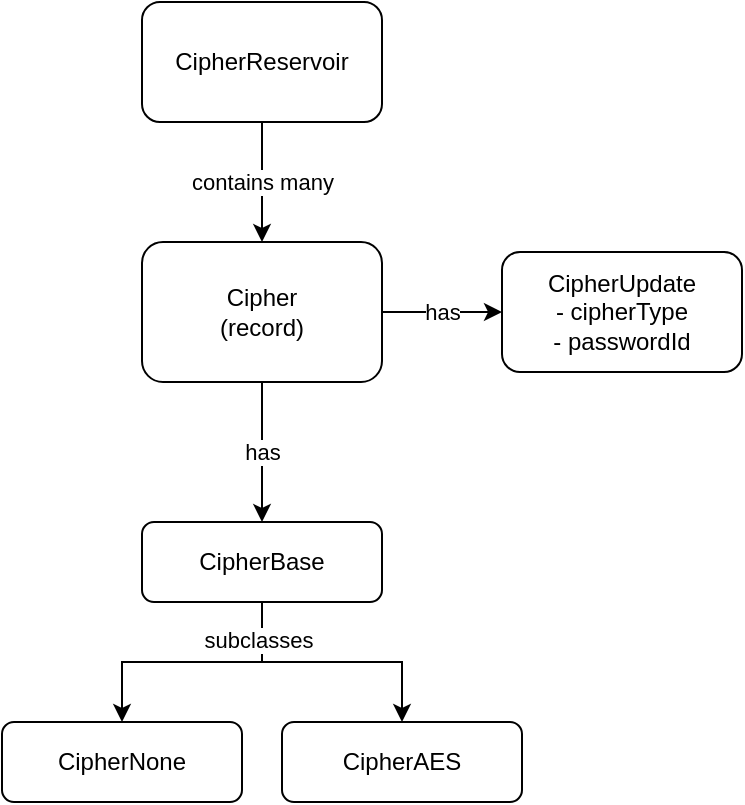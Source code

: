 <mxfile>
    <diagram id="0HUc8Heb54MADNh45mlj" name="Page-1">
        <mxGraphModel dx="646" dy="492" grid="1" gridSize="10" guides="1" tooltips="1" connect="1" arrows="1" fold="1" page="1" pageScale="1" pageWidth="850" pageHeight="1100" math="0" shadow="0">
            <root>
                <mxCell id="0"/>
                <mxCell id="1" parent="0"/>
                <mxCell id="12" value="has" style="edgeStyle=orthogonalEdgeStyle;rounded=0;orthogonalLoop=1;jettySize=auto;html=1;" edge="1" parent="1" source="2" target="5">
                    <mxGeometry relative="1" as="geometry"/>
                </mxCell>
                <mxCell id="13" value="has" style="edgeStyle=orthogonalEdgeStyle;rounded=0;orthogonalLoop=1;jettySize=auto;html=1;" edge="1" parent="1" source="2" target="3">
                    <mxGeometry relative="1" as="geometry"/>
                </mxCell>
                <mxCell id="2" value="Cipher&lt;br&gt;(record)" style="rounded=1;whiteSpace=wrap;html=1;" vertex="1" parent="1">
                    <mxGeometry x="100" y="150" width="120" height="70" as="geometry"/>
                </mxCell>
                <mxCell id="3" value="CipherUpdate&lt;br&gt;- cipherType&lt;br&gt;- passwordId" style="rounded=1;whiteSpace=wrap;html=1;" vertex="1" parent="1">
                    <mxGeometry x="280" y="155" width="120" height="60" as="geometry"/>
                </mxCell>
                <mxCell id="14" value="contains many" style="edgeStyle=orthogonalEdgeStyle;rounded=0;orthogonalLoop=1;jettySize=auto;html=1;" edge="1" parent="1" source="4" target="2">
                    <mxGeometry relative="1" as="geometry"/>
                </mxCell>
                <mxCell id="4" value="CipherReservoir" style="rounded=1;whiteSpace=wrap;html=1;" vertex="1" parent="1">
                    <mxGeometry x="100" y="30" width="120" height="60" as="geometry"/>
                </mxCell>
                <mxCell id="8" style="edgeStyle=orthogonalEdgeStyle;rounded=0;orthogonalLoop=1;jettySize=auto;html=1;" edge="1" parent="1" source="5" target="6">
                    <mxGeometry relative="1" as="geometry"/>
                </mxCell>
                <mxCell id="9" style="edgeStyle=orthogonalEdgeStyle;rounded=0;orthogonalLoop=1;jettySize=auto;html=1;" edge="1" parent="1" source="5" target="7">
                    <mxGeometry relative="1" as="geometry"/>
                </mxCell>
                <mxCell id="11" value="subclasses" style="edgeLabel;html=1;align=center;verticalAlign=middle;resizable=0;points=[];" vertex="1" connectable="0" parent="9">
                    <mxGeometry x="-0.718" y="-2" relative="1" as="geometry">
                        <mxPoint as="offset"/>
                    </mxGeometry>
                </mxCell>
                <mxCell id="5" value="CipherBase" style="rounded=1;whiteSpace=wrap;html=1;" vertex="1" parent="1">
                    <mxGeometry x="100" y="290" width="120" height="40" as="geometry"/>
                </mxCell>
                <mxCell id="6" value="CipherNone" style="rounded=1;whiteSpace=wrap;html=1;" vertex="1" parent="1">
                    <mxGeometry x="30" y="390" width="120" height="40" as="geometry"/>
                </mxCell>
                <mxCell id="7" value="CipherAES" style="rounded=1;whiteSpace=wrap;html=1;" vertex="1" parent="1">
                    <mxGeometry x="170" y="390" width="120" height="40" as="geometry"/>
                </mxCell>
            </root>
        </mxGraphModel>
    </diagram>
</mxfile>
